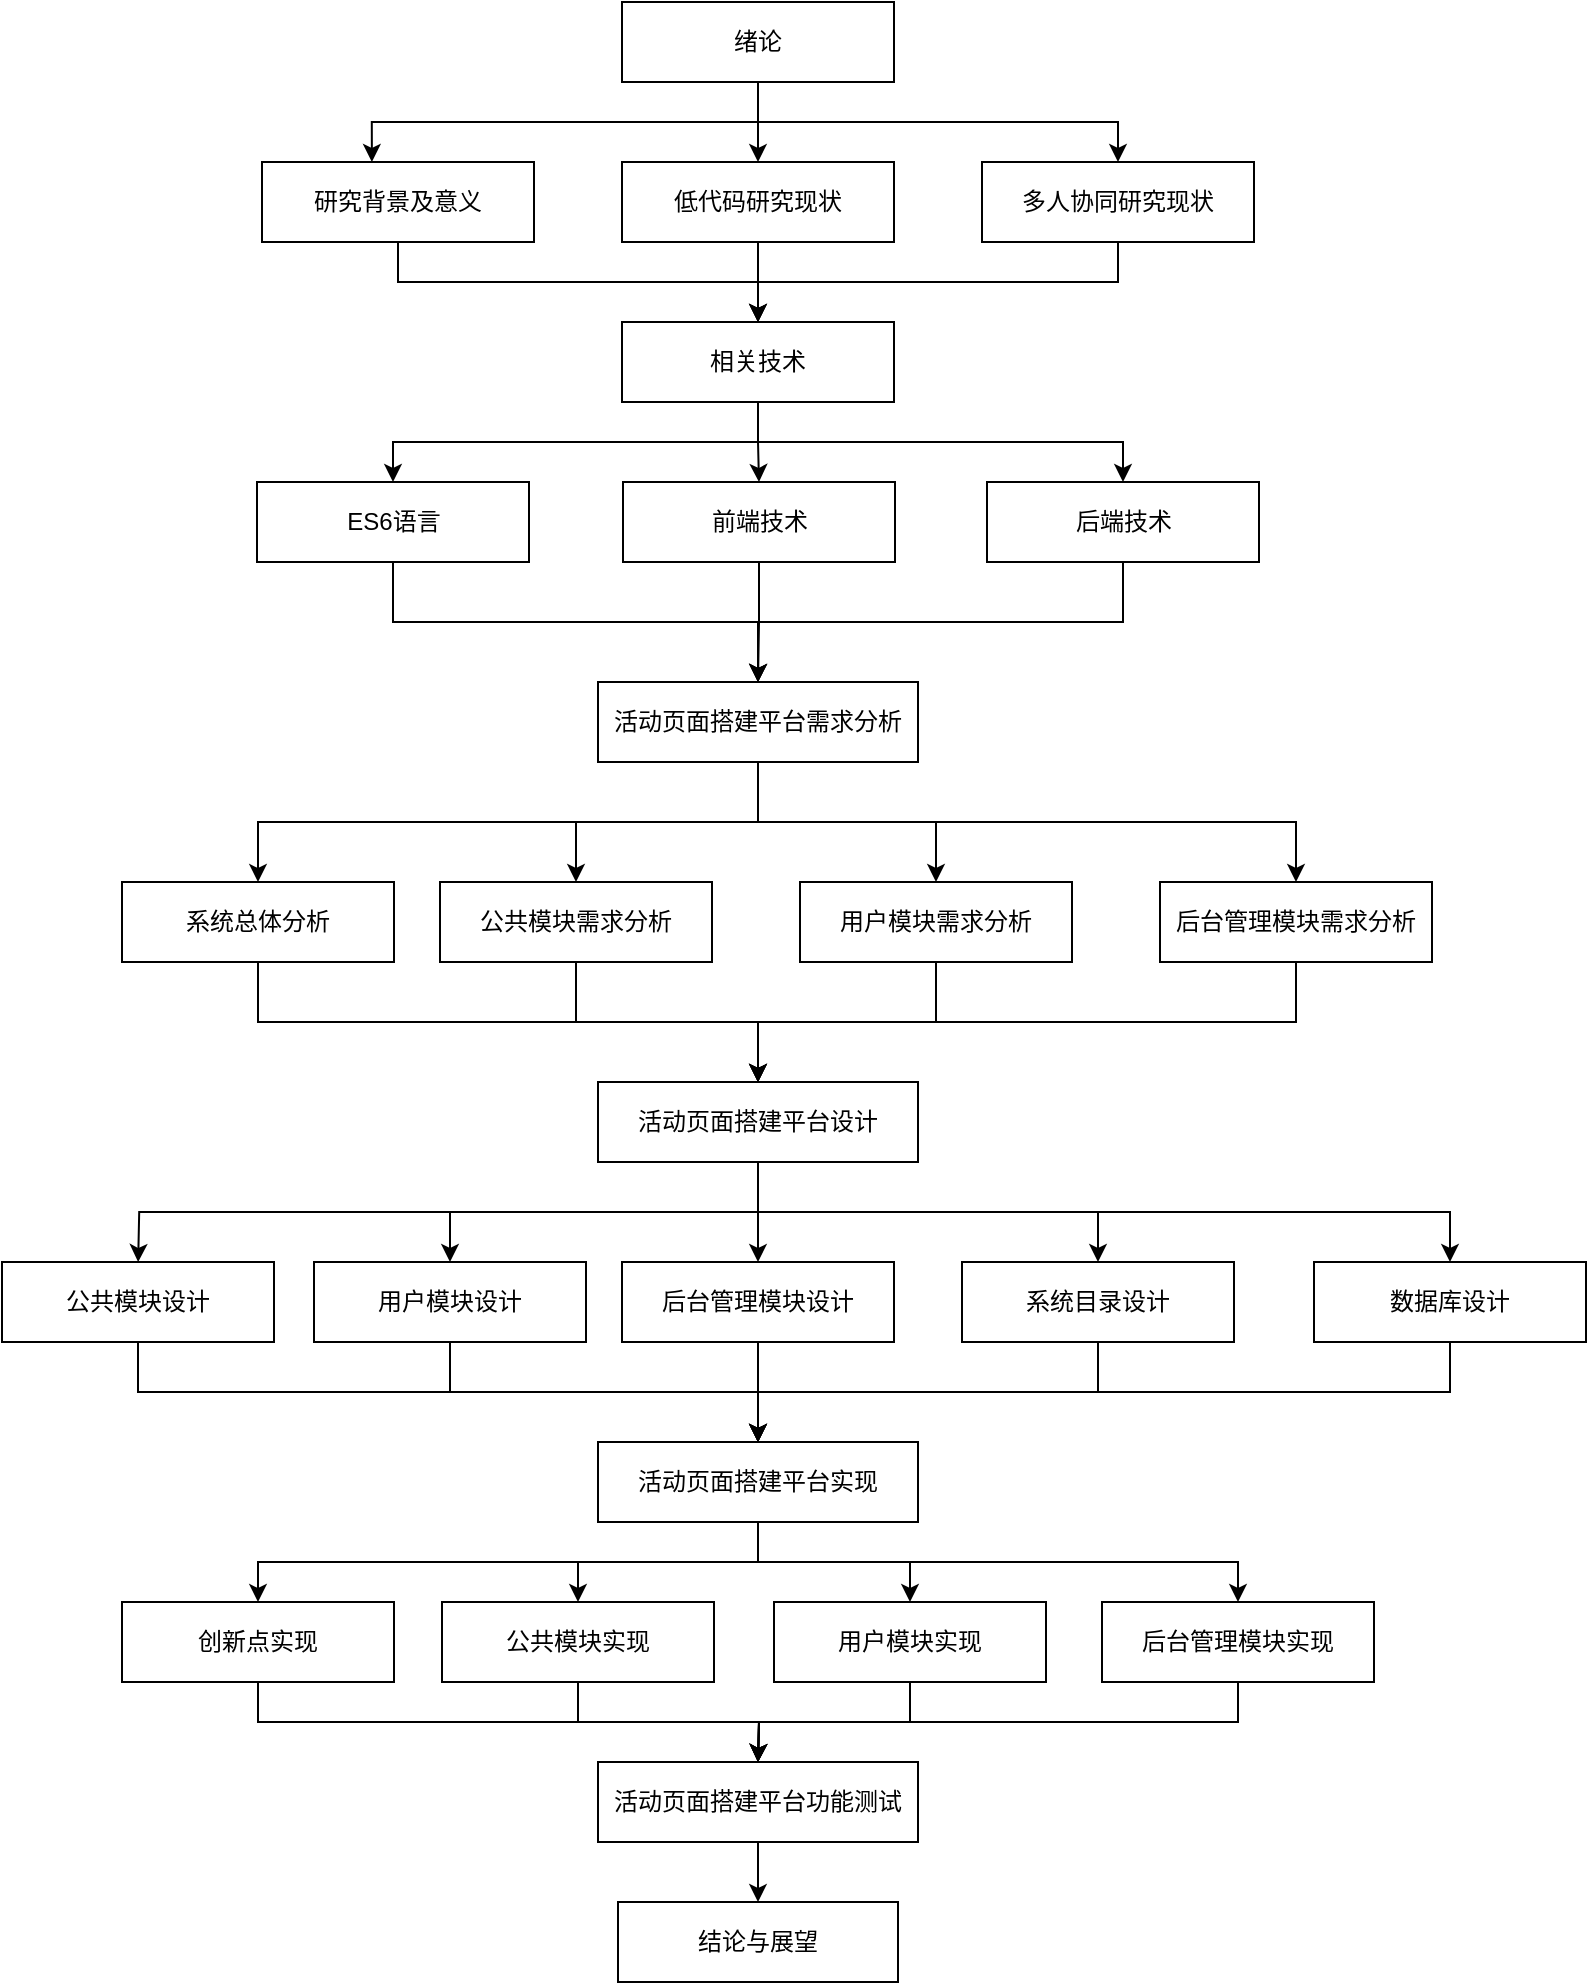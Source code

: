 <mxfile version="24.0.6" type="github">
  <diagram name="第 1 页" id="xwgQjPLYuZ0b8j5jcag2">
    <mxGraphModel dx="1468" dy="932" grid="1" gridSize="10" guides="1" tooltips="1" connect="1" arrows="1" fold="1" page="1" pageScale="1" pageWidth="827" pageHeight="1169" math="0" shadow="0">
      <root>
        <mxCell id="0" />
        <mxCell id="1" parent="0" />
        <mxCell id="GHWC5vaI68Qx3i44Mjvv-23" style="edgeStyle=orthogonalEdgeStyle;rounded=0;orthogonalLoop=1;jettySize=auto;html=1;exitX=0.5;exitY=1;exitDx=0;exitDy=0;" parent="1" source="GHWC5vaI68Qx3i44Mjvv-1" target="GHWC5vaI68Qx3i44Mjvv-3" edge="1">
          <mxGeometry relative="1" as="geometry" />
        </mxCell>
        <mxCell id="GHWC5vaI68Qx3i44Mjvv-24" style="edgeStyle=orthogonalEdgeStyle;rounded=0;orthogonalLoop=1;jettySize=auto;html=1;exitX=0.5;exitY=1;exitDx=0;exitDy=0;" parent="1" source="GHWC5vaI68Qx3i44Mjvv-1" target="GHWC5vaI68Qx3i44Mjvv-4" edge="1">
          <mxGeometry relative="1" as="geometry" />
        </mxCell>
        <mxCell id="GHWC5vaI68Qx3i44Mjvv-1" value="绪论" style="rounded=0;whiteSpace=wrap;html=1;" parent="1" vertex="1">
          <mxGeometry x="359" y="110" width="136" height="40" as="geometry" />
        </mxCell>
        <mxCell id="U0SrRVnIkzHvuZyMadGK-15" style="edgeStyle=orthogonalEdgeStyle;rounded=0;orthogonalLoop=1;jettySize=auto;html=1;exitX=0.5;exitY=1;exitDx=0;exitDy=0;entryX=0.5;entryY=0;entryDx=0;entryDy=0;" edge="1" parent="1" source="GHWC5vaI68Qx3i44Mjvv-2" target="U0SrRVnIkzHvuZyMadGK-1">
          <mxGeometry relative="1" as="geometry" />
        </mxCell>
        <mxCell id="GHWC5vaI68Qx3i44Mjvv-2" value="研究背景及意义" style="rounded=0;whiteSpace=wrap;html=1;" parent="1" vertex="1">
          <mxGeometry x="179" y="190" width="136" height="40" as="geometry" />
        </mxCell>
        <mxCell id="U0SrRVnIkzHvuZyMadGK-17" style="edgeStyle=orthogonalEdgeStyle;rounded=0;orthogonalLoop=1;jettySize=auto;html=1;exitX=0.5;exitY=1;exitDx=0;exitDy=0;entryX=0.5;entryY=0;entryDx=0;entryDy=0;" edge="1" parent="1" source="GHWC5vaI68Qx3i44Mjvv-3" target="U0SrRVnIkzHvuZyMadGK-1">
          <mxGeometry relative="1" as="geometry" />
        </mxCell>
        <mxCell id="GHWC5vaI68Qx3i44Mjvv-3" value="低代码研究现状" style="rounded=0;whiteSpace=wrap;html=1;" parent="1" vertex="1">
          <mxGeometry x="359" y="190" width="136" height="40" as="geometry" />
        </mxCell>
        <mxCell id="U0SrRVnIkzHvuZyMadGK-18" style="edgeStyle=orthogonalEdgeStyle;rounded=0;orthogonalLoop=1;jettySize=auto;html=1;exitX=0.5;exitY=1;exitDx=0;exitDy=0;entryX=0.5;entryY=0;entryDx=0;entryDy=0;" edge="1" parent="1" source="GHWC5vaI68Qx3i44Mjvv-4" target="U0SrRVnIkzHvuZyMadGK-1">
          <mxGeometry relative="1" as="geometry" />
        </mxCell>
        <mxCell id="GHWC5vaI68Qx3i44Mjvv-4" value="多人协同研究现状" style="rounded=0;whiteSpace=wrap;html=1;" parent="1" vertex="1">
          <mxGeometry x="539" y="190" width="136" height="40" as="geometry" />
        </mxCell>
        <mxCell id="GHWC5vaI68Qx3i44Mjvv-27" style="edgeStyle=orthogonalEdgeStyle;rounded=0;orthogonalLoop=1;jettySize=auto;html=1;exitX=0.5;exitY=1;exitDx=0;exitDy=0;entryX=0.5;entryY=0;entryDx=0;entryDy=0;" parent="1" source="GHWC5vaI68Qx3i44Mjvv-5" target="GHWC5vaI68Qx3i44Mjvv-6" edge="1">
          <mxGeometry relative="1" as="geometry" />
        </mxCell>
        <mxCell id="GHWC5vaI68Qx3i44Mjvv-28" style="edgeStyle=orthogonalEdgeStyle;rounded=0;orthogonalLoop=1;jettySize=auto;html=1;exitX=0.5;exitY=1;exitDx=0;exitDy=0;entryX=0.5;entryY=0;entryDx=0;entryDy=0;" parent="1" source="GHWC5vaI68Qx3i44Mjvv-5" target="GHWC5vaI68Qx3i44Mjvv-7" edge="1">
          <mxGeometry relative="1" as="geometry" />
        </mxCell>
        <mxCell id="GHWC5vaI68Qx3i44Mjvv-29" style="edgeStyle=orthogonalEdgeStyle;rounded=0;orthogonalLoop=1;jettySize=auto;html=1;exitX=0.5;exitY=1;exitDx=0;exitDy=0;entryX=0.5;entryY=0;entryDx=0;entryDy=0;" parent="1" source="GHWC5vaI68Qx3i44Mjvv-5" target="GHWC5vaI68Qx3i44Mjvv-8" edge="1">
          <mxGeometry relative="1" as="geometry" />
        </mxCell>
        <mxCell id="U0SrRVnIkzHvuZyMadGK-14" style="edgeStyle=orthogonalEdgeStyle;rounded=0;orthogonalLoop=1;jettySize=auto;html=1;exitX=0.5;exitY=1;exitDx=0;exitDy=0;entryX=0.5;entryY=0;entryDx=0;entryDy=0;" edge="1" parent="1" source="GHWC5vaI68Qx3i44Mjvv-5" target="U0SrRVnIkzHvuZyMadGK-13">
          <mxGeometry relative="1" as="geometry" />
        </mxCell>
        <mxCell id="GHWC5vaI68Qx3i44Mjvv-5" value="活动页面搭建平台需求分析" style="rounded=0;whiteSpace=wrap;html=1;" parent="1" vertex="1">
          <mxGeometry x="347" y="450" width="160" height="40" as="geometry" />
        </mxCell>
        <mxCell id="U0SrRVnIkzHvuZyMadGK-24" style="edgeStyle=orthogonalEdgeStyle;rounded=0;orthogonalLoop=1;jettySize=auto;html=1;exitX=0.5;exitY=1;exitDx=0;exitDy=0;entryX=0.5;entryY=0;entryDx=0;entryDy=0;" edge="1" parent="1" source="GHWC5vaI68Qx3i44Mjvv-6" target="GHWC5vaI68Qx3i44Mjvv-9">
          <mxGeometry relative="1" as="geometry" />
        </mxCell>
        <mxCell id="GHWC5vaI68Qx3i44Mjvv-6" value="公共模块需求分析" style="rounded=0;whiteSpace=wrap;html=1;" parent="1" vertex="1">
          <mxGeometry x="268" y="550" width="136" height="40" as="geometry" />
        </mxCell>
        <mxCell id="U0SrRVnIkzHvuZyMadGK-25" style="edgeStyle=orthogonalEdgeStyle;rounded=0;orthogonalLoop=1;jettySize=auto;html=1;exitX=0.5;exitY=1;exitDx=0;exitDy=0;entryX=0.5;entryY=0;entryDx=0;entryDy=0;" edge="1" parent="1" source="GHWC5vaI68Qx3i44Mjvv-7" target="GHWC5vaI68Qx3i44Mjvv-9">
          <mxGeometry relative="1" as="geometry" />
        </mxCell>
        <mxCell id="GHWC5vaI68Qx3i44Mjvv-7" value="用户模块需求分析" style="rounded=0;whiteSpace=wrap;html=1;" parent="1" vertex="1">
          <mxGeometry x="448" y="550" width="136" height="40" as="geometry" />
        </mxCell>
        <mxCell id="U0SrRVnIkzHvuZyMadGK-26" style="edgeStyle=orthogonalEdgeStyle;rounded=0;orthogonalLoop=1;jettySize=auto;html=1;exitX=0.5;exitY=1;exitDx=0;exitDy=0;entryX=0.5;entryY=0;entryDx=0;entryDy=0;" edge="1" parent="1" source="GHWC5vaI68Qx3i44Mjvv-8" target="GHWC5vaI68Qx3i44Mjvv-9">
          <mxGeometry relative="1" as="geometry" />
        </mxCell>
        <mxCell id="GHWC5vaI68Qx3i44Mjvv-8" value="后台管理模块需求分析" style="rounded=0;whiteSpace=wrap;html=1;" parent="1" vertex="1">
          <mxGeometry x="628" y="550" width="136" height="40" as="geometry" />
        </mxCell>
        <mxCell id="GHWC5vaI68Qx3i44Mjvv-31" style="edgeStyle=orthogonalEdgeStyle;rounded=0;orthogonalLoop=1;jettySize=auto;html=1;exitX=0.5;exitY=1;exitDx=0;exitDy=0;" parent="1" source="GHWC5vaI68Qx3i44Mjvv-9" edge="1">
          <mxGeometry relative="1" as="geometry">
            <mxPoint x="117.077" y="740" as="targetPoint" />
          </mxGeometry>
        </mxCell>
        <mxCell id="GHWC5vaI68Qx3i44Mjvv-32" style="edgeStyle=orthogonalEdgeStyle;rounded=0;orthogonalLoop=1;jettySize=auto;html=1;exitX=0.5;exitY=1;exitDx=0;exitDy=0;entryX=0.5;entryY=0;entryDx=0;entryDy=0;" parent="1" source="GHWC5vaI68Qx3i44Mjvv-9" target="GHWC5vaI68Qx3i44Mjvv-11" edge="1">
          <mxGeometry relative="1" as="geometry" />
        </mxCell>
        <mxCell id="GHWC5vaI68Qx3i44Mjvv-33" style="edgeStyle=orthogonalEdgeStyle;rounded=0;orthogonalLoop=1;jettySize=auto;html=1;exitX=0.5;exitY=1;exitDx=0;exitDy=0;entryX=0.5;entryY=0;entryDx=0;entryDy=0;" parent="1" source="GHWC5vaI68Qx3i44Mjvv-9" target="GHWC5vaI68Qx3i44Mjvv-12" edge="1">
          <mxGeometry relative="1" as="geometry" />
        </mxCell>
        <mxCell id="GHWC5vaI68Qx3i44Mjvv-34" style="edgeStyle=orthogonalEdgeStyle;rounded=0;orthogonalLoop=1;jettySize=auto;html=1;exitX=0.5;exitY=1;exitDx=0;exitDy=0;" parent="1" source="GHWC5vaI68Qx3i44Mjvv-9" target="GHWC5vaI68Qx3i44Mjvv-13" edge="1">
          <mxGeometry relative="1" as="geometry" />
        </mxCell>
        <mxCell id="U0SrRVnIkzHvuZyMadGK-9" style="edgeStyle=orthogonalEdgeStyle;rounded=0;orthogonalLoop=1;jettySize=auto;html=1;exitX=0.5;exitY=1;exitDx=0;exitDy=0;entryX=0.5;entryY=0;entryDx=0;entryDy=0;" edge="1" parent="1" source="GHWC5vaI68Qx3i44Mjvv-9" target="U0SrRVnIkzHvuZyMadGK-8">
          <mxGeometry relative="1" as="geometry" />
        </mxCell>
        <mxCell id="GHWC5vaI68Qx3i44Mjvv-9" value="活动页面搭建平台设计" style="rounded=0;whiteSpace=wrap;html=1;" parent="1" vertex="1">
          <mxGeometry x="347" y="650" width="160" height="40" as="geometry" />
        </mxCell>
        <mxCell id="U0SrRVnIkzHvuZyMadGK-27" style="edgeStyle=orthogonalEdgeStyle;rounded=0;orthogonalLoop=1;jettySize=auto;html=1;exitX=0.5;exitY=1;exitDx=0;exitDy=0;entryX=0.5;entryY=0;entryDx=0;entryDy=0;" edge="1" parent="1" source="GHWC5vaI68Qx3i44Mjvv-10" target="GHWC5vaI68Qx3i44Mjvv-14">
          <mxGeometry relative="1" as="geometry" />
        </mxCell>
        <mxCell id="GHWC5vaI68Qx3i44Mjvv-10" value="公共模块设计" style="rounded=0;whiteSpace=wrap;html=1;" parent="1" vertex="1">
          <mxGeometry x="49" y="740" width="136" height="40" as="geometry" />
        </mxCell>
        <mxCell id="GHWC5vaI68Qx3i44Mjvv-37" style="edgeStyle=orthogonalEdgeStyle;rounded=0;orthogonalLoop=1;jettySize=auto;html=1;exitX=0.5;exitY=1;exitDx=0;exitDy=0;" parent="1" source="GHWC5vaI68Qx3i44Mjvv-11" target="GHWC5vaI68Qx3i44Mjvv-14" edge="1">
          <mxGeometry relative="1" as="geometry" />
        </mxCell>
        <mxCell id="GHWC5vaI68Qx3i44Mjvv-11" value="用户模块设计" style="rounded=0;whiteSpace=wrap;html=1;" parent="1" vertex="1">
          <mxGeometry x="205" y="740" width="136" height="40" as="geometry" />
        </mxCell>
        <mxCell id="GHWC5vaI68Qx3i44Mjvv-35" style="edgeStyle=orthogonalEdgeStyle;rounded=0;orthogonalLoop=1;jettySize=auto;html=1;exitX=0.5;exitY=1;exitDx=0;exitDy=0;entryX=0.5;entryY=0;entryDx=0;entryDy=0;" parent="1" source="GHWC5vaI68Qx3i44Mjvv-12" target="GHWC5vaI68Qx3i44Mjvv-14" edge="1">
          <mxGeometry relative="1" as="geometry" />
        </mxCell>
        <mxCell id="GHWC5vaI68Qx3i44Mjvv-12" value="后台管理模块设计" style="rounded=0;whiteSpace=wrap;html=1;" parent="1" vertex="1">
          <mxGeometry x="359" y="740" width="136" height="40" as="geometry" />
        </mxCell>
        <mxCell id="GHWC5vaI68Qx3i44Mjvv-36" style="edgeStyle=orthogonalEdgeStyle;rounded=0;orthogonalLoop=1;jettySize=auto;html=1;exitX=0.5;exitY=1;exitDx=0;exitDy=0;entryX=0.5;entryY=0;entryDx=0;entryDy=0;" parent="1" source="GHWC5vaI68Qx3i44Mjvv-13" target="GHWC5vaI68Qx3i44Mjvv-14" edge="1">
          <mxGeometry relative="1" as="geometry" />
        </mxCell>
        <mxCell id="GHWC5vaI68Qx3i44Mjvv-13" value="系统目录设计" style="rounded=0;whiteSpace=wrap;html=1;" parent="1" vertex="1">
          <mxGeometry x="529" y="740" width="136" height="40" as="geometry" />
        </mxCell>
        <mxCell id="GHWC5vaI68Qx3i44Mjvv-40" style="edgeStyle=orthogonalEdgeStyle;rounded=0;orthogonalLoop=1;jettySize=auto;html=1;exitX=0.5;exitY=1;exitDx=0;exitDy=0;entryX=0.5;entryY=0;entryDx=0;entryDy=0;" parent="1" source="GHWC5vaI68Qx3i44Mjvv-14" target="GHWC5vaI68Qx3i44Mjvv-18" edge="1">
          <mxGeometry relative="1" as="geometry" />
        </mxCell>
        <mxCell id="GHWC5vaI68Qx3i44Mjvv-41" style="edgeStyle=orthogonalEdgeStyle;rounded=0;orthogonalLoop=1;jettySize=auto;html=1;exitX=0.5;exitY=1;exitDx=0;exitDy=0;" parent="1" source="GHWC5vaI68Qx3i44Mjvv-14" target="GHWC5vaI68Qx3i44Mjvv-15" edge="1">
          <mxGeometry relative="1" as="geometry" />
        </mxCell>
        <mxCell id="GHWC5vaI68Qx3i44Mjvv-42" style="edgeStyle=orthogonalEdgeStyle;rounded=0;orthogonalLoop=1;jettySize=auto;html=1;exitX=0.5;exitY=1;exitDx=0;exitDy=0;entryX=0.5;entryY=0;entryDx=0;entryDy=0;" parent="1" source="GHWC5vaI68Qx3i44Mjvv-14" target="GHWC5vaI68Qx3i44Mjvv-16" edge="1">
          <mxGeometry relative="1" as="geometry" />
        </mxCell>
        <mxCell id="GHWC5vaI68Qx3i44Mjvv-43" style="edgeStyle=orthogonalEdgeStyle;rounded=0;orthogonalLoop=1;jettySize=auto;html=1;exitX=0.5;exitY=1;exitDx=0;exitDy=0;" parent="1" source="GHWC5vaI68Qx3i44Mjvv-14" target="GHWC5vaI68Qx3i44Mjvv-17" edge="1">
          <mxGeometry relative="1" as="geometry" />
        </mxCell>
        <mxCell id="GHWC5vaI68Qx3i44Mjvv-14" value="活动页面搭建平台实现" style="rounded=0;whiteSpace=wrap;html=1;" parent="1" vertex="1">
          <mxGeometry x="347" y="830" width="160" height="40" as="geometry" />
        </mxCell>
        <mxCell id="GHWC5vaI68Qx3i44Mjvv-45" style="edgeStyle=orthogonalEdgeStyle;rounded=0;orthogonalLoop=1;jettySize=auto;html=1;exitX=0.5;exitY=1;exitDx=0;exitDy=0;entryX=0.5;entryY=0;entryDx=0;entryDy=0;" parent="1" source="GHWC5vaI68Qx3i44Mjvv-15" edge="1">
          <mxGeometry relative="1" as="geometry">
            <mxPoint x="427" y="990" as="targetPoint" />
          </mxGeometry>
        </mxCell>
        <mxCell id="GHWC5vaI68Qx3i44Mjvv-15" value="公共模块实现" style="rounded=0;whiteSpace=wrap;html=1;" parent="1" vertex="1">
          <mxGeometry x="269" y="910" width="136" height="40" as="geometry" />
        </mxCell>
        <mxCell id="GHWC5vaI68Qx3i44Mjvv-46" style="edgeStyle=orthogonalEdgeStyle;rounded=0;orthogonalLoop=1;jettySize=auto;html=1;exitX=0.5;exitY=1;exitDx=0;exitDy=0;entryX=0.5;entryY=0;entryDx=0;entryDy=0;" parent="1" source="GHWC5vaI68Qx3i44Mjvv-16" edge="1">
          <mxGeometry relative="1" as="geometry">
            <mxPoint x="427" y="990" as="targetPoint" />
          </mxGeometry>
        </mxCell>
        <mxCell id="GHWC5vaI68Qx3i44Mjvv-16" value="用户模块实现" style="rounded=0;whiteSpace=wrap;html=1;" parent="1" vertex="1">
          <mxGeometry x="435" y="910" width="136" height="40" as="geometry" />
        </mxCell>
        <mxCell id="GHWC5vaI68Qx3i44Mjvv-48" style="edgeStyle=orthogonalEdgeStyle;rounded=0;orthogonalLoop=1;jettySize=auto;html=1;exitX=0.5;exitY=1;exitDx=0;exitDy=0;entryX=0.5;entryY=0;entryDx=0;entryDy=0;" parent="1" source="GHWC5vaI68Qx3i44Mjvv-17" edge="1">
          <mxGeometry relative="1" as="geometry">
            <mxPoint x="427" y="990" as="targetPoint" />
          </mxGeometry>
        </mxCell>
        <mxCell id="GHWC5vaI68Qx3i44Mjvv-17" value="后台管理模块实现" style="rounded=0;whiteSpace=wrap;html=1;" parent="1" vertex="1">
          <mxGeometry x="599" y="910" width="136" height="40" as="geometry" />
        </mxCell>
        <mxCell id="GHWC5vaI68Qx3i44Mjvv-44" style="edgeStyle=orthogonalEdgeStyle;rounded=0;orthogonalLoop=1;jettySize=auto;html=1;exitX=0.5;exitY=1;exitDx=0;exitDy=0;entryX=0.5;entryY=0;entryDx=0;entryDy=0;" parent="1" source="GHWC5vaI68Qx3i44Mjvv-18" edge="1">
          <mxGeometry relative="1" as="geometry">
            <mxPoint x="427" y="990" as="targetPoint" />
          </mxGeometry>
        </mxCell>
        <mxCell id="GHWC5vaI68Qx3i44Mjvv-18" value="创新点实现" style="rounded=0;whiteSpace=wrap;html=1;" parent="1" vertex="1">
          <mxGeometry x="109" y="910" width="136" height="40" as="geometry" />
        </mxCell>
        <mxCell id="GHWC5vaI68Qx3i44Mjvv-49" style="edgeStyle=orthogonalEdgeStyle;rounded=0;orthogonalLoop=1;jettySize=auto;html=1;exitX=0.5;exitY=1;exitDx=0;exitDy=0;entryX=0.5;entryY=0;entryDx=0;entryDy=0;" parent="1" source="GHWC5vaI68Qx3i44Mjvv-20" target="GHWC5vaI68Qx3i44Mjvv-21" edge="1">
          <mxGeometry relative="1" as="geometry" />
        </mxCell>
        <mxCell id="GHWC5vaI68Qx3i44Mjvv-20" value="活动页面搭建平台功能测试" style="rounded=0;whiteSpace=wrap;html=1;" parent="1" vertex="1">
          <mxGeometry x="347" y="990" width="160" height="40" as="geometry" />
        </mxCell>
        <mxCell id="GHWC5vaI68Qx3i44Mjvv-21" value="结论与展望" style="rounded=0;whiteSpace=wrap;html=1;" parent="1" vertex="1">
          <mxGeometry x="357" y="1060" width="140" height="40" as="geometry" />
        </mxCell>
        <mxCell id="GHWC5vaI68Qx3i44Mjvv-22" style="edgeStyle=orthogonalEdgeStyle;rounded=0;orthogonalLoop=1;jettySize=auto;html=1;exitX=0.5;exitY=1;exitDx=0;exitDy=0;entryX=0.404;entryY=0;entryDx=0;entryDy=0;entryPerimeter=0;" parent="1" source="GHWC5vaI68Qx3i44Mjvv-1" target="GHWC5vaI68Qx3i44Mjvv-2" edge="1">
          <mxGeometry relative="1" as="geometry" />
        </mxCell>
        <mxCell id="U0SrRVnIkzHvuZyMadGK-5" style="edgeStyle=orthogonalEdgeStyle;rounded=0;orthogonalLoop=1;jettySize=auto;html=1;exitX=0.5;exitY=1;exitDx=0;exitDy=0;entryX=0.5;entryY=0;entryDx=0;entryDy=0;" edge="1" parent="1" source="U0SrRVnIkzHvuZyMadGK-1" target="U0SrRVnIkzHvuZyMadGK-2">
          <mxGeometry relative="1" as="geometry" />
        </mxCell>
        <mxCell id="U0SrRVnIkzHvuZyMadGK-6" style="edgeStyle=orthogonalEdgeStyle;rounded=0;orthogonalLoop=1;jettySize=auto;html=1;exitX=0.5;exitY=1;exitDx=0;exitDy=0;entryX=0.5;entryY=0;entryDx=0;entryDy=0;" edge="1" parent="1" source="U0SrRVnIkzHvuZyMadGK-1" target="U0SrRVnIkzHvuZyMadGK-3">
          <mxGeometry relative="1" as="geometry" />
        </mxCell>
        <mxCell id="U0SrRVnIkzHvuZyMadGK-7" style="edgeStyle=orthogonalEdgeStyle;rounded=0;orthogonalLoop=1;jettySize=auto;html=1;exitX=0.5;exitY=1;exitDx=0;exitDy=0;" edge="1" parent="1" source="U0SrRVnIkzHvuZyMadGK-1" target="U0SrRVnIkzHvuZyMadGK-4">
          <mxGeometry relative="1" as="geometry" />
        </mxCell>
        <mxCell id="U0SrRVnIkzHvuZyMadGK-1" value="相关技术" style="rounded=0;whiteSpace=wrap;html=1;" vertex="1" parent="1">
          <mxGeometry x="359" y="270" width="136" height="40" as="geometry" />
        </mxCell>
        <mxCell id="U0SrRVnIkzHvuZyMadGK-19" style="edgeStyle=orthogonalEdgeStyle;rounded=0;orthogonalLoop=1;jettySize=auto;html=1;exitX=0.5;exitY=1;exitDx=0;exitDy=0;entryX=0.5;entryY=0;entryDx=0;entryDy=0;" edge="1" parent="1" source="U0SrRVnIkzHvuZyMadGK-2" target="GHWC5vaI68Qx3i44Mjvv-5">
          <mxGeometry relative="1" as="geometry" />
        </mxCell>
        <mxCell id="U0SrRVnIkzHvuZyMadGK-2" value="ES6语言" style="rounded=0;whiteSpace=wrap;html=1;" vertex="1" parent="1">
          <mxGeometry x="176.5" y="350" width="136" height="40" as="geometry" />
        </mxCell>
        <mxCell id="U0SrRVnIkzHvuZyMadGK-20" style="edgeStyle=orthogonalEdgeStyle;rounded=0;orthogonalLoop=1;jettySize=auto;html=1;exitX=0.5;exitY=1;exitDx=0;exitDy=0;entryX=0.5;entryY=0;entryDx=0;entryDy=0;" edge="1" parent="1" source="U0SrRVnIkzHvuZyMadGK-3" target="GHWC5vaI68Qx3i44Mjvv-5">
          <mxGeometry relative="1" as="geometry" />
        </mxCell>
        <mxCell id="U0SrRVnIkzHvuZyMadGK-3" value="前端技术" style="rounded=0;whiteSpace=wrap;html=1;" vertex="1" parent="1">
          <mxGeometry x="359.5" y="350" width="136" height="40" as="geometry" />
        </mxCell>
        <mxCell id="U0SrRVnIkzHvuZyMadGK-21" style="edgeStyle=orthogonalEdgeStyle;rounded=0;orthogonalLoop=1;jettySize=auto;html=1;exitX=0.5;exitY=1;exitDx=0;exitDy=0;entryX=0.5;entryY=0;entryDx=0;entryDy=0;" edge="1" parent="1" source="U0SrRVnIkzHvuZyMadGK-4" target="GHWC5vaI68Qx3i44Mjvv-5">
          <mxGeometry relative="1" as="geometry" />
        </mxCell>
        <mxCell id="U0SrRVnIkzHvuZyMadGK-4" value="后端技术" style="rounded=0;whiteSpace=wrap;html=1;" vertex="1" parent="1">
          <mxGeometry x="541.5" y="350" width="136" height="40" as="geometry" />
        </mxCell>
        <mxCell id="U0SrRVnIkzHvuZyMadGK-10" style="edgeStyle=orthogonalEdgeStyle;rounded=0;orthogonalLoop=1;jettySize=auto;html=1;exitX=0.5;exitY=1;exitDx=0;exitDy=0;entryX=0.5;entryY=0;entryDx=0;entryDy=0;" edge="1" parent="1" source="U0SrRVnIkzHvuZyMadGK-8" target="GHWC5vaI68Qx3i44Mjvv-14">
          <mxGeometry relative="1" as="geometry" />
        </mxCell>
        <mxCell id="U0SrRVnIkzHvuZyMadGK-8" value="数据库设计" style="rounded=0;whiteSpace=wrap;html=1;" vertex="1" parent="1">
          <mxGeometry x="705" y="740" width="136" height="40" as="geometry" />
        </mxCell>
        <mxCell id="U0SrRVnIkzHvuZyMadGK-22" style="edgeStyle=orthogonalEdgeStyle;rounded=0;orthogonalLoop=1;jettySize=auto;html=1;exitX=0.5;exitY=1;exitDx=0;exitDy=0;entryX=0.5;entryY=0;entryDx=0;entryDy=0;" edge="1" parent="1" source="U0SrRVnIkzHvuZyMadGK-13" target="GHWC5vaI68Qx3i44Mjvv-9">
          <mxGeometry relative="1" as="geometry" />
        </mxCell>
        <mxCell id="U0SrRVnIkzHvuZyMadGK-13" value="系统总体分析" style="rounded=0;whiteSpace=wrap;html=1;" vertex="1" parent="1">
          <mxGeometry x="109" y="550" width="136" height="40" as="geometry" />
        </mxCell>
      </root>
    </mxGraphModel>
  </diagram>
</mxfile>
